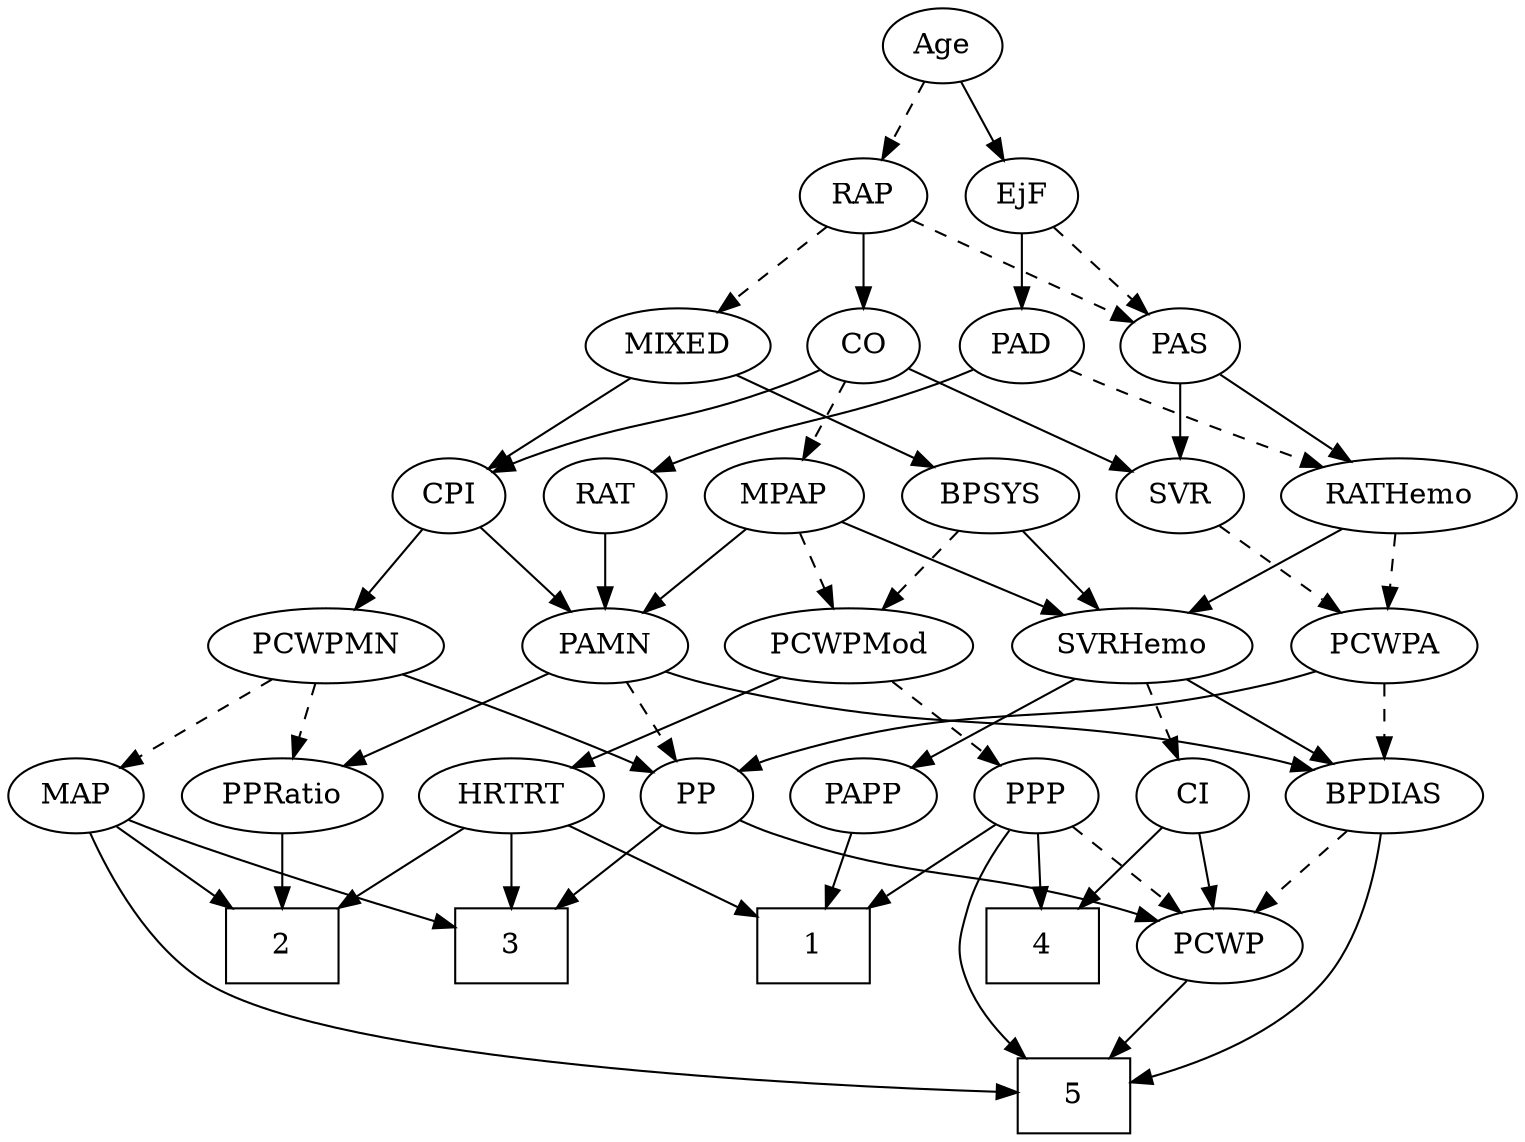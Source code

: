 strict digraph {
	graph [bb="0,0,676.94,540"];
	node [label="\N"];
	1	[height=0.5,
		pos="348.55,90",
		shape=box,
		width=0.75];
	2	[height=0.5,
		pos="118.55,90",
		shape=box,
		width=0.75];
	3	[height=0.5,
		pos="215.55,90",
		shape=box,
		width=0.75];
	4	[height=0.5,
		pos="458.55,90",
		shape=box,
		width=0.75];
	5	[height=0.5,
		pos="470.55,18",
		shape=box,
		width=0.75];
	Age	[height=0.5,
		pos="421.55,522",
		width=0.75];
	EjF	[height=0.5,
		pos="458.55,450",
		width=0.75];
	Age -> EjF	[pos="e,450.01,467.15 430.13,504.76 434.61,496.28 440.2,485.71 445.23,476.2",
		style=solid];
	RAP	[height=0.5,
		pos="385.55,450",
		width=0.77632];
	Age -> RAP	[pos="e,394.1,467.63 413.2,504.76 408.9,496.4 403.56,486.02 398.72,476.61",
		style=dashed];
	PAD	[height=0.5,
		pos="458.55,378",
		width=0.79437];
	EjF -> PAD	[pos="e,458.55,396.1 458.55,431.7 458.55,423.98 458.55,414.71 458.55,406.11",
		style=solid];
	PAS	[height=0.5,
		pos="532.55,378",
		width=0.75];
	EjF -> PAS	[pos="e,517.59,393.14 473.52,434.83 484.05,424.87 498.33,411.37 510.2,400.14",
		style=dashed];
	MIXED	[height=0.5,
		pos="299.55,378",
		width=1.1193];
	RAP -> MIXED	[pos="e,318.17,394.16 368.97,435.5 356.81,425.61 340.05,411.96 326.04,400.56",
		style=dashed];
	CO	[height=0.5,
		pos="384.55,378",
		width=0.75];
	RAP -> CO	[pos="e,384.79,396.1 385.3,431.7 385.19,423.98 385.06,414.71 384.93,406.11",
		style=solid];
	RAP -> PAS	[pos="e,510.87,389.32 407.55,438.52 432.49,426.65 473.31,407.21 501.48,393.79",
		style=dashed];
	BPSYS	[height=0.5,
		pos="448.55,306",
		width=1.0471];
	MIXED -> BPSYS	[pos="e,422.64,319.17 326.19,364.49 350.49,353.07 386.58,336.11 413.27,323.57",
		style=solid];
	CPI	[height=0.5,
		pos="205.55,306",
		width=0.75];
	MIXED -> CPI	[pos="e,222.93,319.94 279.61,362.15 265.43,351.59 246.25,337.31 230.96,325.92",
		style=solid];
	MPAP	[height=0.5,
		pos="357.55,306",
		width=0.97491];
	PAMN	[height=0.5,
		pos="277.55,234",
		width=1.011];
	MPAP -> PAMN	[pos="e,294.76,250.07 340.58,290.15 329.52,280.48 314.89,267.68 302.51,256.85",
		style=solid];
	PCWPMod	[height=0.5,
		pos="383.55,234",
		width=1.4443];
	MPAP -> PCWPMod	[pos="e,377.13,252.28 363.84,288.05 366.77,280.18 370.32,270.62 373.6,261.79",
		style=dashed];
	SVRHemo	[height=0.5,
		pos="503.55,234",
		width=1.3902];
	MPAP -> SVRHemo	[pos="e,474.64,248.86 382.31,293.13 405.07,282.22 439.13,265.88 465.36,253.31",
		style=solid];
	BPSYS -> PCWPMod	[pos="e,398.69,251.31 433.8,289.12 425.44,280.12 414.82,268.68 405.5,258.65",
		style=dashed];
	BPSYS -> SVRHemo	[pos="e,490.48,251.63 461.3,288.76 468.08,280.14 476.55,269.36 484.12,259.73",
		style=solid];
	RATHemo	[height=0.5,
		pos="627.55,306",
		width=1.3721];
	PAD -> RATHemo	[pos="e,595.11,319.74 480.99,366.8 486.09,364.52 491.49,362.15 496.55,360 526.17,347.39 559.85,333.78 585.64,323.51",
		style=dashed];
	RAT	[height=0.5,
		pos="277.55,306",
		width=0.75827];
	PAD -> RAT	[pos="e,298.69,317.48 436.19,366.57 431.09,364.31 425.66,362 420.55,360 373.82,341.73 360.09,342.74 313.55,324 311.72,323.26 309.85,322.48 \
307.98,321.67",
		style=solid];
	CO -> MPAP	[pos="e,364.09,323.96 378.15,360.41 375.03,352.34 371.21,342.43 367.71,333.35",
		style=dashed];
	CO -> CPI	[pos="e,226.69,317.48 363.41,366.52 358.57,364.26 353.42,361.96 348.55,360 302.01,341.26 288.09,342.74 241.55,324 239.72,323.26 237.85,\
322.48 235.98,321.67",
		style=solid];
	SVR	[height=0.5,
		pos="532.55,306",
		width=0.77632];
	CO -> SVR	[pos="e,510.52,317.42 406.07,366.82 431.13,354.97 472.75,335.28 501.36,321.75",
		style=solid];
	PAS -> RATHemo	[pos="e,606.59,322.45 549.97,364.16 563.44,354.24 582.39,340.27 598.19,328.63",
		style=solid];
	PAS -> SVR	[pos="e,532.55,324.1 532.55,359.7 532.55,351.98 532.55,342.71 532.55,334.11",
		style=solid];
	BPDIAS	[height=0.5,
		pos="613.55,162",
		width=1.1735];
	PAMN -> BPDIAS	[pos="e,582.51,174.29 304.37,221.8 310.28,219.64 316.57,217.56 322.55,216 426.92,188.79 457.66,205.15 562.55,180 565.92,179.19 569.38,\
178.26 572.84,177.26",
		style=solid];
	PP	[height=0.5,
		pos="300.55,162",
		width=0.75];
	PAMN -> PP	[pos="e,295.03,179.79 283.11,216.05 285.74,208.06 288.94,198.33 291.87,189.4",
		style=dashed];
	PPRatio	[height=0.5,
		pos="118.55,162",
		width=1.1013];
	PAMN -> PPRatio	[pos="e,145.91,175.05 251.29,221.44 225.14,209.93 184.76,192.15 155.41,179.23",
		style=solid];
	PCWPA	[height=0.5,
		pos="613.55,234",
		width=1.1555];
	RATHemo -> PCWPA	[pos="e,616.97,252.1 624.09,287.7 622.54,279.98 620.69,270.71 618.97,262.11",
		style=dashed];
	RATHemo -> SVRHemo	[pos="e,529.21,249.49 601.85,290.5 583.4,280.08 558.32,265.92 538.11,254.51",
		style=solid];
	CPI -> PAMN	[pos="e,261.75,250.36 220.12,290.83 229.93,281.29 243.09,268.5 254.34,257.57",
		style=solid];
	PCWPMN	[height=0.5,
		pos="146.55,234",
		width=1.3902];
	CPI -> PCWPMN	[pos="e,160.56,251.63 192.75,289.81 185.26,280.93 175.63,269.5 167.1,259.39",
		style=solid];
	RAT -> PAMN	[pos="e,277.55,252.1 277.55,287.7 277.55,279.98 277.55,270.71 277.55,262.11",
		style=solid];
	SVR -> PCWPA	[pos="e,595.6,250.51 548.55,291.17 559.78,281.47 575.02,268.29 587.93,257.14",
		style=dashed];
	PPP	[height=0.5,
		pos="454.55,162",
		width=0.75];
	PCWPMod -> PPP	[pos="e,440.09,177.25 400.01,216.76 409.77,207.14 422.25,194.84 432.81,184.43",
		style=dashed];
	HRTRT	[height=0.5,
		pos="215.55,162",
		width=1.1013];
	PCWPMod -> HRTRT	[pos="e,243.79,174.77 351.55,219.67 323.58,208.01 282.93,191.08 253.36,178.76",
		style=solid];
	PCWPA -> BPDIAS	[pos="e,613.55,180.1 613.55,215.7 613.55,207.98 613.55,198.71 613.55,190.11",
		style=dashed];
	PCWPA -> PP	[pos="e,321.09,173.92 582.77,221.84 576.16,219.7 569.17,217.62 562.55,216 463.75,191.84 433.73,210.02 336.55,180 334.62,179.4 332.66,178.72 \
330.7,177.98",
		style=solid];
	MAP	[height=0.5,
		pos="30.547,162",
		width=0.84854];
	PCWPMN -> MAP	[pos="e,51.236,175.48 121.95,218.15 103.8,207.21 79.048,192.27 59.876,180.7",
		style=dashed];
	PCWPMN -> PP	[pos="e,279.26,173.14 177.18,219.43 201.04,208.82 234.97,193.62 264.55,180 266.34,179.18 268.17,178.32 270.03,177.46",
		style=solid];
	PCWPMN -> PPRatio	[pos="e,125.26,179.79 139.77,216.05 136.54,207.97 132.6,198.12 128.99,189.11",
		style=dashed];
	SVRHemo -> BPDIAS	[pos="e,591.12,177.27 527.15,217.98 543.27,207.72 564.82,194.01 582.36,182.85",
		style=solid];
	CI	[height=0.5,
		pos="526.55,162",
		width=0.75];
	SVRHemo -> CI	[pos="e,521.03,179.79 509.11,216.05 511.74,208.06 514.94,198.33 517.87,189.4",
		style=dashed];
	PAPP	[height=0.5,
		pos="377.55,162",
		width=0.88464];
	SVRHemo -> PAPP	[pos="e,399.42,175.15 477.44,218.5 457.35,207.33 429.52,191.88 408.34,180.11",
		style=solid];
	BPDIAS -> 5	[pos="e,497.71,25.377 611.59,143.93 608.53,124.39 600.92,92.447 582.55,72 562.71,49.92 531.72,36.244 507.36,28.328",
		style=solid];
	PCWP	[height=0.5,
		pos="538.55,90",
		width=0.97491];
	BPDIAS -> PCWP	[pos="e,554.73,106.1 596.53,145.12 586.35,135.61 573.25,123.39 562.09,112.97",
		style=dashed];
	MAP -> 2	[pos="e,97.152,108.02 47.933,147.17 59.631,137.87 75.348,125.36 88.985,114.52",
		style=solid];
	MAP -> 3	[pos="e,188.45,100.27 54.373,150.33 59.362,148.18 64.608,145.97 69.547,144 106.45,129.28 149.24,113.94 178.91,103.58",
		style=solid];
	MAP -> 5	[pos="e,443.5,19.67 35.402,144.06 42.277,123.4 56.952,89.096 82.547,72 139.6,33.892 347.87,22.929 433.45,19.996",
		style=solid];
	PP -> 3	[pos="e,236.41,108.18 284.16,147.5 272.89,138.23 257.63,125.66 244.36,114.73",
		style=solid];
	PP -> PCWP	[pos="e,511.77,102.05 321.17,150.33 326.12,148.03 331.45,145.76 336.55,144 404.62,120.48 425.67,129.03 494.55,108 497.1,107.22 499.72,\
106.36 502.35,105.46",
		style=solid];
	PPP -> 1	[pos="e,374.34,108.03 436.08,148.81 421.4,139.11 400.46,125.28 382.74,113.58",
		style=solid];
	PPP -> 4	[pos="e,457.57,108.1 455.54,143.7 455.98,135.98 456.51,126.71 457,118.11",
		style=solid];
	PPP -> 5	[pos="e,448.84,36.213 442.3,145.82 435,135.75 426.41,121.88 422.55,108 418.25,92.586 416.79,86.929 422.55,72 426.65,61.358 433.99,51.528 \
441.72,43.298",
		style=solid];
	PPP -> PCWP	[pos="e,520.95,105.66 470.74,147.5 482.78,137.47 499.43,123.6 513.22,112.11",
		style=dashed];
	PPRatio -> 2	[pos="e,118.55,108.1 118.55,143.7 118.55,135.98 118.55,126.71 118.55,118.11",
		style=solid];
	PCWP -> 5	[pos="e,487.51,36.461 523.46,73.465 514.97,64.734 504.19,53.635 494.58,43.737",
		style=solid];
	CI -> 4	[pos="e,475.26,108.2 512.46,146.5 503.76,137.54 492.37,125.81 482.3,115.45",
		style=solid];
	CI -> PCWP	[pos="e,535.59,108.28 529.45,144.05 530.77,136.35 532.37,127.03 533.86,118.36",
		style=solid];
	PAPP -> 1	[pos="e,355.78,108.45 370.67,144.41 367.38,136.45 363.35,126.72 359.63,117.76",
		style=solid];
	HRTRT -> 1	[pos="e,321.35,105.31 240.56,147.83 260.8,137.18 289.57,122.04 312.33,110.06",
		style=solid];
	HRTRT -> 2	[pos="e,142.16,108.04 194.98,146.15 182.05,136.83 165.12,124.61 150.47,114.04",
		style=solid];
	HRTRT -> 3	[pos="e,215.55,108.1 215.55,143.7 215.55,135.98 215.55,126.71 215.55,118.11",
		style=solid];
}
